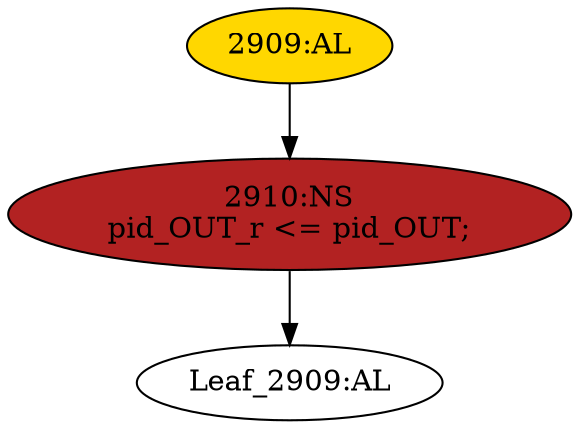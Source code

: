 strict digraph "" {
	node [label="\N"];
	"2909:AL"	 [ast="<pyverilog.vparser.ast.Always object at 0x7f13b554ca50>",
		clk_sens=True,
		fillcolor=gold,
		label="2909:AL",
		sens="['clk']",
		statements="[]",
		style=filled,
		typ=Always,
		use_var="['pid_OUT']"];
	"2910:NS"	 [ast="<pyverilog.vparser.ast.NonblockingSubstitution object at 0x7f13b554cb50>",
		fillcolor=firebrick,
		label="2910:NS
pid_OUT_r <= pid_OUT;",
		statements="[<pyverilog.vparser.ast.NonblockingSubstitution object at 0x7f13b554cb50>]",
		style=filled,
		typ=NonblockingSubstitution];
	"2909:AL" -> "2910:NS"	 [cond="[]",
		lineno=None];
	"Leaf_2909:AL"	 [def_var="['pid_OUT_r']",
		label="Leaf_2909:AL"];
	"2910:NS" -> "Leaf_2909:AL"	 [cond="[]",
		lineno=None];
}
